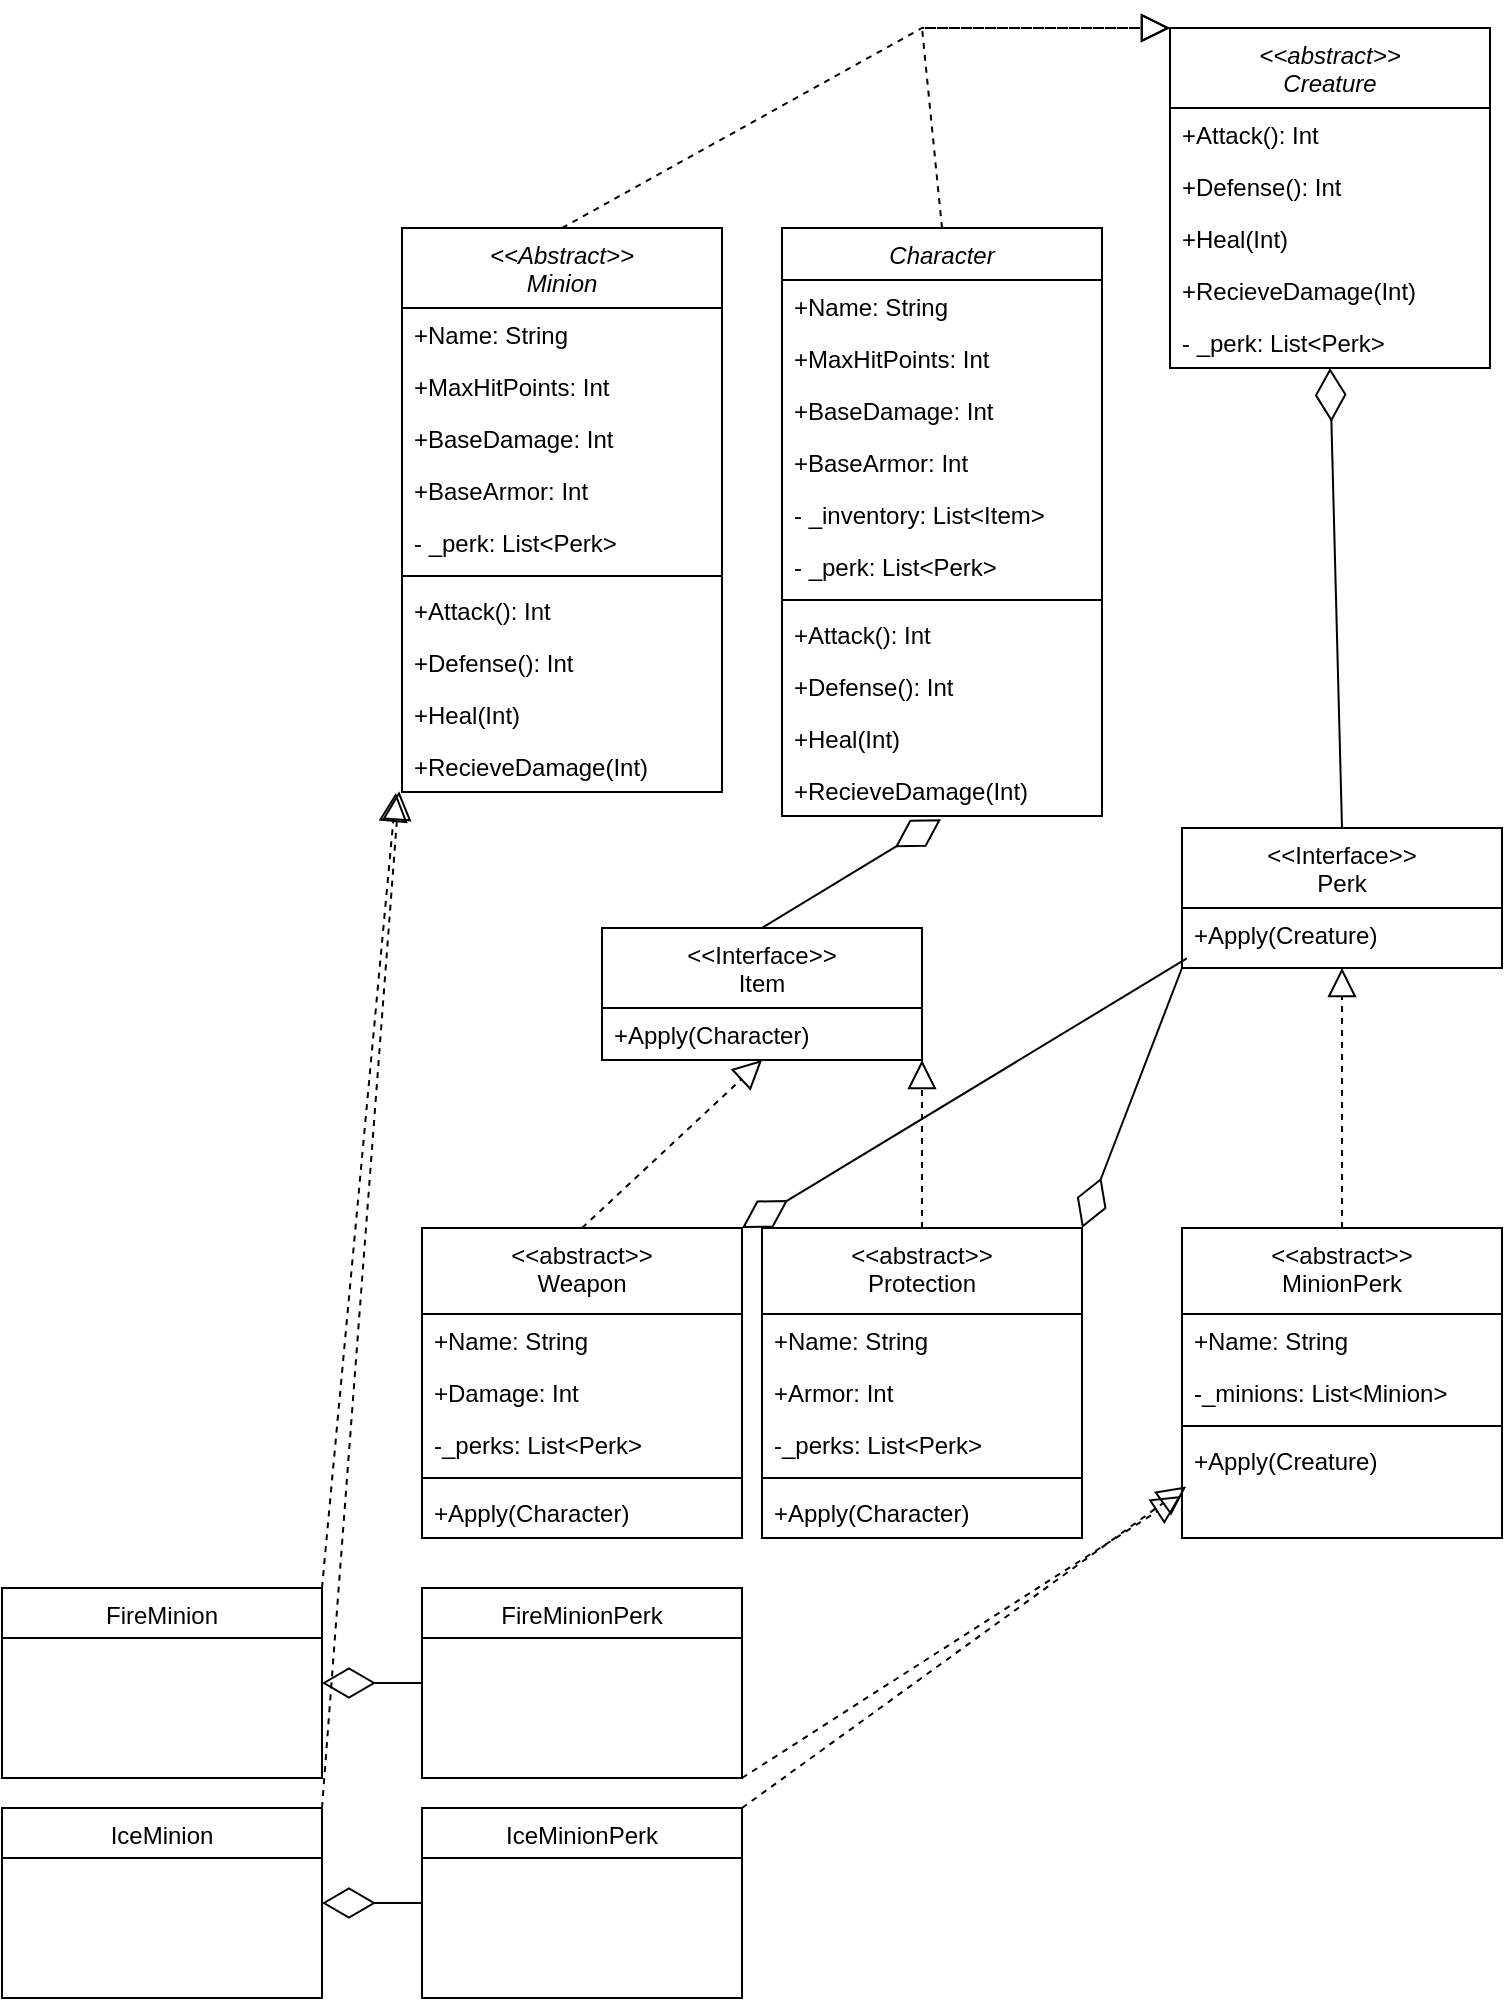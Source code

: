 <mxfile version="24.7.17">
  <diagram id="C5RBs43oDa-KdzZeNtuy" name="Page-1">
    <mxGraphModel dx="1877" dy="629" grid="1" gridSize="10" guides="1" tooltips="1" connect="1" arrows="1" fold="1" page="1" pageScale="1" pageWidth="827" pageHeight="1169" math="0" shadow="0">
      <root>
        <mxCell id="WIyWlLk6GJQsqaUBKTNV-0" />
        <mxCell id="WIyWlLk6GJQsqaUBKTNV-1" parent="WIyWlLk6GJQsqaUBKTNV-0" />
        <mxCell id="zkfFHV4jXpPFQw0GAbJ--0" value="Character" style="swimlane;fontStyle=2;align=center;verticalAlign=top;childLayout=stackLayout;horizontal=1;startSize=26;horizontalStack=0;resizeParent=1;resizeLast=0;collapsible=1;marginBottom=0;rounded=0;shadow=0;strokeWidth=1;" parent="WIyWlLk6GJQsqaUBKTNV-1" vertex="1">
          <mxGeometry x="220" y="120" width="160" height="294" as="geometry">
            <mxRectangle x="230" y="140" width="160" height="26" as="alternateBounds" />
          </mxGeometry>
        </mxCell>
        <mxCell id="zkfFHV4jXpPFQw0GAbJ--1" value="+Name: String" style="text;align=left;verticalAlign=top;spacingLeft=4;spacingRight=4;overflow=hidden;rotatable=0;points=[[0,0.5],[1,0.5]];portConstraint=eastwest;" parent="zkfFHV4jXpPFQw0GAbJ--0" vertex="1">
          <mxGeometry y="26" width="160" height="26" as="geometry" />
        </mxCell>
        <mxCell id="zkfFHV4jXpPFQw0GAbJ--2" value="+MaxHitPoints: Int " style="text;align=left;verticalAlign=top;spacingLeft=4;spacingRight=4;overflow=hidden;rotatable=0;points=[[0,0.5],[1,0.5]];portConstraint=eastwest;rounded=0;shadow=0;html=0;" parent="zkfFHV4jXpPFQw0GAbJ--0" vertex="1">
          <mxGeometry y="52" width="160" height="26" as="geometry" />
        </mxCell>
        <mxCell id="zkfFHV4jXpPFQw0GAbJ--3" value="+BaseDamage: Int" style="text;align=left;verticalAlign=top;spacingLeft=4;spacingRight=4;overflow=hidden;rotatable=0;points=[[0,0.5],[1,0.5]];portConstraint=eastwest;rounded=0;shadow=0;html=0;" parent="zkfFHV4jXpPFQw0GAbJ--0" vertex="1">
          <mxGeometry y="78" width="160" height="26" as="geometry" />
        </mxCell>
        <mxCell id="o8OQcjgjODRzBy9xdMfn-1" value="+BaseArmor: Int" style="text;align=left;verticalAlign=top;spacingLeft=4;spacingRight=4;overflow=hidden;rotatable=0;points=[[0,0.5],[1,0.5]];portConstraint=eastwest;rounded=0;shadow=0;html=0;" parent="zkfFHV4jXpPFQw0GAbJ--0" vertex="1">
          <mxGeometry y="104" width="160" height="26" as="geometry" />
        </mxCell>
        <mxCell id="o8OQcjgjODRzBy9xdMfn-0" value="- _inventory: List&lt;Item&gt;" style="text;align=left;verticalAlign=top;spacingLeft=4;spacingRight=4;overflow=hidden;rotatable=0;points=[[0,0.5],[1,0.5]];portConstraint=eastwest;rounded=0;shadow=0;html=0;" parent="zkfFHV4jXpPFQw0GAbJ--0" vertex="1">
          <mxGeometry y="130" width="160" height="26" as="geometry" />
        </mxCell>
        <mxCell id="_Dhs2vi3aHPZ6wSd-HY0-3" value="- _perk: List&lt;Perk&gt;" style="text;align=left;verticalAlign=top;spacingLeft=4;spacingRight=4;overflow=hidden;rotatable=0;points=[[0,0.5],[1,0.5]];portConstraint=eastwest;rounded=0;shadow=0;html=0;" vertex="1" parent="zkfFHV4jXpPFQw0GAbJ--0">
          <mxGeometry y="156" width="160" height="26" as="geometry" />
        </mxCell>
        <mxCell id="zkfFHV4jXpPFQw0GAbJ--4" value="" style="line;html=1;strokeWidth=1;align=left;verticalAlign=middle;spacingTop=-1;spacingLeft=3;spacingRight=3;rotatable=0;labelPosition=right;points=[];portConstraint=eastwest;" parent="zkfFHV4jXpPFQw0GAbJ--0" vertex="1">
          <mxGeometry y="182" width="160" height="8" as="geometry" />
        </mxCell>
        <mxCell id="zkfFHV4jXpPFQw0GAbJ--5" value="+Attack(): Int" style="text;align=left;verticalAlign=top;spacingLeft=4;spacingRight=4;overflow=hidden;rotatable=0;points=[[0,0.5],[1,0.5]];portConstraint=eastwest;" parent="zkfFHV4jXpPFQw0GAbJ--0" vertex="1">
          <mxGeometry y="190" width="160" height="26" as="geometry" />
        </mxCell>
        <mxCell id="o8OQcjgjODRzBy9xdMfn-2" value="+Defense(): Int" style="text;align=left;verticalAlign=top;spacingLeft=4;spacingRight=4;overflow=hidden;rotatable=0;points=[[0,0.5],[1,0.5]];portConstraint=eastwest;" parent="zkfFHV4jXpPFQw0GAbJ--0" vertex="1">
          <mxGeometry y="216" width="160" height="26" as="geometry" />
        </mxCell>
        <mxCell id="o8OQcjgjODRzBy9xdMfn-3" value="+Heal(Int)" style="text;align=left;verticalAlign=top;spacingLeft=4;spacingRight=4;overflow=hidden;rotatable=0;points=[[0,0.5],[1,0.5]];portConstraint=eastwest;" parent="zkfFHV4jXpPFQw0GAbJ--0" vertex="1">
          <mxGeometry y="242" width="160" height="26" as="geometry" />
        </mxCell>
        <mxCell id="o8OQcjgjODRzBy9xdMfn-4" value="+RecieveDamage(Int)" style="text;align=left;verticalAlign=top;spacingLeft=4;spacingRight=4;overflow=hidden;rotatable=0;points=[[0,0.5],[1,0.5]];portConstraint=eastwest;" parent="zkfFHV4jXpPFQw0GAbJ--0" vertex="1">
          <mxGeometry y="268" width="160" height="26" as="geometry" />
        </mxCell>
        <mxCell id="zkfFHV4jXpPFQw0GAbJ--6" value="&lt;&lt;abstract&gt;&gt;&#xa;Weapon&#xa;&#xa;" style="swimlane;fontStyle=0;align=center;verticalAlign=top;childLayout=stackLayout;horizontal=1;startSize=43;horizontalStack=0;resizeParent=1;resizeLast=0;collapsible=1;marginBottom=0;rounded=0;shadow=0;strokeWidth=1;" parent="WIyWlLk6GJQsqaUBKTNV-1" vertex="1">
          <mxGeometry x="40" y="620" width="160" height="155" as="geometry">
            <mxRectangle x="130" y="380" width="160" height="26" as="alternateBounds" />
          </mxGeometry>
        </mxCell>
        <mxCell id="zkfFHV4jXpPFQw0GAbJ--7" value="+Name: String" style="text;align=left;verticalAlign=top;spacingLeft=4;spacingRight=4;overflow=hidden;rotatable=0;points=[[0,0.5],[1,0.5]];portConstraint=eastwest;" parent="zkfFHV4jXpPFQw0GAbJ--6" vertex="1">
          <mxGeometry y="43" width="160" height="26" as="geometry" />
        </mxCell>
        <mxCell id="zkfFHV4jXpPFQw0GAbJ--8" value="+Damage: Int" style="text;align=left;verticalAlign=top;spacingLeft=4;spacingRight=4;overflow=hidden;rotatable=0;points=[[0,0.5],[1,0.5]];portConstraint=eastwest;rounded=0;shadow=0;html=0;" parent="zkfFHV4jXpPFQw0GAbJ--6" vertex="1">
          <mxGeometry y="69" width="160" height="26" as="geometry" />
        </mxCell>
        <mxCell id="o8OQcjgjODRzBy9xdMfn-16" value="-_perks: List&lt;Perk&gt;" style="text;align=left;verticalAlign=top;spacingLeft=4;spacingRight=4;overflow=hidden;rotatable=0;points=[[0,0.5],[1,0.5]];portConstraint=eastwest;rounded=0;shadow=0;html=0;" parent="zkfFHV4jXpPFQw0GAbJ--6" vertex="1">
          <mxGeometry y="95" width="160" height="26" as="geometry" />
        </mxCell>
        <mxCell id="zkfFHV4jXpPFQw0GAbJ--9" value="" style="line;html=1;strokeWidth=1;align=left;verticalAlign=middle;spacingTop=-1;spacingLeft=3;spacingRight=3;rotatable=0;labelPosition=right;points=[];portConstraint=eastwest;" parent="zkfFHV4jXpPFQw0GAbJ--6" vertex="1">
          <mxGeometry y="121" width="160" height="8" as="geometry" />
        </mxCell>
        <mxCell id="zkfFHV4jXpPFQw0GAbJ--10" value="+Apply(Character)" style="text;align=left;verticalAlign=top;spacingLeft=4;spacingRight=4;overflow=hidden;rotatable=0;points=[[0,0.5],[1,0.5]];portConstraint=eastwest;fontStyle=0" parent="zkfFHV4jXpPFQw0GAbJ--6" vertex="1">
          <mxGeometry y="129" width="160" height="26" as="geometry" />
        </mxCell>
        <mxCell id="zkfFHV4jXpPFQw0GAbJ--17" value="&lt;&lt;Interface&gt;&gt;&#xa;Item" style="swimlane;fontStyle=0;align=center;verticalAlign=top;childLayout=stackLayout;horizontal=1;startSize=40;horizontalStack=0;resizeParent=1;resizeLast=0;collapsible=1;marginBottom=0;rounded=0;shadow=0;strokeWidth=1;" parent="WIyWlLk6GJQsqaUBKTNV-1" vertex="1">
          <mxGeometry x="130" y="470" width="160" height="66" as="geometry">
            <mxRectangle x="550" y="140" width="160" height="26" as="alternateBounds" />
          </mxGeometry>
        </mxCell>
        <mxCell id="zkfFHV4jXpPFQw0GAbJ--18" value="+Apply(Character)" style="text;align=left;verticalAlign=top;spacingLeft=4;spacingRight=4;overflow=hidden;rotatable=0;points=[[0,0.5],[1,0.5]];portConstraint=eastwest;" parent="zkfFHV4jXpPFQw0GAbJ--17" vertex="1">
          <mxGeometry y="40" width="160" height="26" as="geometry" />
        </mxCell>
        <mxCell id="o8OQcjgjODRzBy9xdMfn-5" value="" style="endArrow=diamondThin;endFill=0;endSize=24;html=1;rounded=0;exitX=0.5;exitY=0;exitDx=0;exitDy=0;entryX=0.497;entryY=1.062;entryDx=0;entryDy=0;entryPerimeter=0;" parent="WIyWlLk6GJQsqaUBKTNV-1" source="zkfFHV4jXpPFQw0GAbJ--17" edge="1" target="o8OQcjgjODRzBy9xdMfn-4">
          <mxGeometry width="160" relative="1" as="geometry">
            <mxPoint x="500" y="240" as="sourcePoint" />
            <mxPoint x="380" y="240" as="targetPoint" />
            <Array as="points" />
          </mxGeometry>
        </mxCell>
        <mxCell id="o8OQcjgjODRzBy9xdMfn-6" value="&lt;&lt;abstract&gt;&gt;&#xa;Protection&#xa;" style="swimlane;fontStyle=0;align=center;verticalAlign=top;childLayout=stackLayout;horizontal=1;startSize=43;horizontalStack=0;resizeParent=1;resizeLast=0;collapsible=1;marginBottom=0;rounded=0;shadow=0;strokeWidth=1;" parent="WIyWlLk6GJQsqaUBKTNV-1" vertex="1">
          <mxGeometry x="210" y="620" width="160" height="155" as="geometry">
            <mxRectangle x="130" y="380" width="160" height="26" as="alternateBounds" />
          </mxGeometry>
        </mxCell>
        <mxCell id="o8OQcjgjODRzBy9xdMfn-7" value="+Name: String" style="text;align=left;verticalAlign=top;spacingLeft=4;spacingRight=4;overflow=hidden;rotatable=0;points=[[0,0.5],[1,0.5]];portConstraint=eastwest;" parent="o8OQcjgjODRzBy9xdMfn-6" vertex="1">
          <mxGeometry y="43" width="160" height="26" as="geometry" />
        </mxCell>
        <mxCell id="o8OQcjgjODRzBy9xdMfn-8" value="+Armor: Int" style="text;align=left;verticalAlign=top;spacingLeft=4;spacingRight=4;overflow=hidden;rotatable=0;points=[[0,0.5],[1,0.5]];portConstraint=eastwest;rounded=0;shadow=0;html=0;" parent="o8OQcjgjODRzBy9xdMfn-6" vertex="1">
          <mxGeometry y="69" width="160" height="26" as="geometry" />
        </mxCell>
        <mxCell id="o8OQcjgjODRzBy9xdMfn-17" value="-_perks: List&lt;Perk&gt;" style="text;align=left;verticalAlign=top;spacingLeft=4;spacingRight=4;overflow=hidden;rotatable=0;points=[[0,0.5],[1,0.5]];portConstraint=eastwest;rounded=0;shadow=0;html=0;" parent="o8OQcjgjODRzBy9xdMfn-6" vertex="1">
          <mxGeometry y="95" width="160" height="26" as="geometry" />
        </mxCell>
        <mxCell id="o8OQcjgjODRzBy9xdMfn-9" value="" style="line;html=1;strokeWidth=1;align=left;verticalAlign=middle;spacingTop=-1;spacingLeft=3;spacingRight=3;rotatable=0;labelPosition=right;points=[];portConstraint=eastwest;" parent="o8OQcjgjODRzBy9xdMfn-6" vertex="1">
          <mxGeometry y="121" width="160" height="8" as="geometry" />
        </mxCell>
        <mxCell id="o8OQcjgjODRzBy9xdMfn-10" value="+Apply(Character)" style="text;align=left;verticalAlign=top;spacingLeft=4;spacingRight=4;overflow=hidden;rotatable=0;points=[[0,0.5],[1,0.5]];portConstraint=eastwest;fontStyle=0" parent="o8OQcjgjODRzBy9xdMfn-6" vertex="1">
          <mxGeometry y="129" width="160" height="26" as="geometry" />
        </mxCell>
        <mxCell id="o8OQcjgjODRzBy9xdMfn-14" value="" style="endArrow=block;dashed=1;endFill=0;endSize=12;html=1;rounded=0;entryX=0.5;entryY=1;entryDx=0;entryDy=0;exitX=0.5;exitY=0;exitDx=0;exitDy=0;" parent="WIyWlLk6GJQsqaUBKTNV-1" source="zkfFHV4jXpPFQw0GAbJ--6" target="zkfFHV4jXpPFQw0GAbJ--17" edge="1">
          <mxGeometry width="160" relative="1" as="geometry">
            <mxPoint x="340" y="530" as="sourcePoint" />
            <mxPoint x="500" y="530" as="targetPoint" />
            <Array as="points" />
          </mxGeometry>
        </mxCell>
        <mxCell id="o8OQcjgjODRzBy9xdMfn-15" value="" style="endArrow=block;dashed=1;endFill=0;endSize=12;html=1;rounded=0;exitX=0.5;exitY=0;exitDx=0;exitDy=0;entryX=1;entryY=1;entryDx=0;entryDy=0;" parent="WIyWlLk6GJQsqaUBKTNV-1" source="o8OQcjgjODRzBy9xdMfn-6" edge="1" target="zkfFHV4jXpPFQw0GAbJ--17">
          <mxGeometry width="160" relative="1" as="geometry">
            <mxPoint x="340" y="530" as="sourcePoint" />
            <mxPoint x="520" y="390" as="targetPoint" />
            <Array as="points" />
          </mxGeometry>
        </mxCell>
        <mxCell id="QdM52cPwkEceegbmpOQS-0" value="&lt;&lt;Abstract&gt;&gt;&#xa;Minion" style="swimlane;fontStyle=2;align=center;verticalAlign=top;childLayout=stackLayout;horizontal=1;startSize=40;horizontalStack=0;resizeParent=1;resizeLast=0;collapsible=1;marginBottom=0;rounded=0;shadow=0;strokeWidth=1;" parent="WIyWlLk6GJQsqaUBKTNV-1" vertex="1">
          <mxGeometry x="30" y="120" width="160" height="282" as="geometry">
            <mxRectangle x="230" y="140" width="160" height="26" as="alternateBounds" />
          </mxGeometry>
        </mxCell>
        <mxCell id="QdM52cPwkEceegbmpOQS-1" value="+Name: String" style="text;align=left;verticalAlign=top;spacingLeft=4;spacingRight=4;overflow=hidden;rotatable=0;points=[[0,0.5],[1,0.5]];portConstraint=eastwest;" parent="QdM52cPwkEceegbmpOQS-0" vertex="1">
          <mxGeometry y="40" width="160" height="26" as="geometry" />
        </mxCell>
        <mxCell id="QdM52cPwkEceegbmpOQS-2" value="+MaxHitPoints: Int " style="text;align=left;verticalAlign=top;spacingLeft=4;spacingRight=4;overflow=hidden;rotatable=0;points=[[0,0.5],[1,0.5]];portConstraint=eastwest;rounded=0;shadow=0;html=0;" parent="QdM52cPwkEceegbmpOQS-0" vertex="1">
          <mxGeometry y="66" width="160" height="26" as="geometry" />
        </mxCell>
        <mxCell id="QdM52cPwkEceegbmpOQS-3" value="+BaseDamage: Int" style="text;align=left;verticalAlign=top;spacingLeft=4;spacingRight=4;overflow=hidden;rotatable=0;points=[[0,0.5],[1,0.5]];portConstraint=eastwest;rounded=0;shadow=0;html=0;" parent="QdM52cPwkEceegbmpOQS-0" vertex="1">
          <mxGeometry y="92" width="160" height="26" as="geometry" />
        </mxCell>
        <mxCell id="QdM52cPwkEceegbmpOQS-4" value="+BaseArmor: Int" style="text;align=left;verticalAlign=top;spacingLeft=4;spacingRight=4;overflow=hidden;rotatable=0;points=[[0,0.5],[1,0.5]];portConstraint=eastwest;rounded=0;shadow=0;html=0;" parent="QdM52cPwkEceegbmpOQS-0" vertex="1">
          <mxGeometry y="118" width="160" height="26" as="geometry" />
        </mxCell>
        <mxCell id="_Dhs2vi3aHPZ6wSd-HY0-4" value="- _perk: List&lt;Perk&gt;" style="text;align=left;verticalAlign=top;spacingLeft=4;spacingRight=4;overflow=hidden;rotatable=0;points=[[0,0.5],[1,0.5]];portConstraint=eastwest;rounded=0;shadow=0;html=0;" vertex="1" parent="QdM52cPwkEceegbmpOQS-0">
          <mxGeometry y="144" width="160" height="26" as="geometry" />
        </mxCell>
        <mxCell id="QdM52cPwkEceegbmpOQS-6" value="" style="line;html=1;strokeWidth=1;align=left;verticalAlign=middle;spacingTop=-1;spacingLeft=3;spacingRight=3;rotatable=0;labelPosition=right;points=[];portConstraint=eastwest;" parent="QdM52cPwkEceegbmpOQS-0" vertex="1">
          <mxGeometry y="170" width="160" height="8" as="geometry" />
        </mxCell>
        <mxCell id="QdM52cPwkEceegbmpOQS-7" value="+Attack(): Int" style="text;align=left;verticalAlign=top;spacingLeft=4;spacingRight=4;overflow=hidden;rotatable=0;points=[[0,0.5],[1,0.5]];portConstraint=eastwest;" parent="QdM52cPwkEceegbmpOQS-0" vertex="1">
          <mxGeometry y="178" width="160" height="26" as="geometry" />
        </mxCell>
        <mxCell id="QdM52cPwkEceegbmpOQS-8" value="+Defense(): Int" style="text;align=left;verticalAlign=top;spacingLeft=4;spacingRight=4;overflow=hidden;rotatable=0;points=[[0,0.5],[1,0.5]];portConstraint=eastwest;" parent="QdM52cPwkEceegbmpOQS-0" vertex="1">
          <mxGeometry y="204" width="160" height="26" as="geometry" />
        </mxCell>
        <mxCell id="QdM52cPwkEceegbmpOQS-9" value="+Heal(Int)" style="text;align=left;verticalAlign=top;spacingLeft=4;spacingRight=4;overflow=hidden;rotatable=0;points=[[0,0.5],[1,0.5]];portConstraint=eastwest;" parent="QdM52cPwkEceegbmpOQS-0" vertex="1">
          <mxGeometry y="230" width="160" height="26" as="geometry" />
        </mxCell>
        <mxCell id="QdM52cPwkEceegbmpOQS-10" value="+RecieveDamage(Int)" style="text;align=left;verticalAlign=top;spacingLeft=4;spacingRight=4;overflow=hidden;rotatable=0;points=[[0,0.5],[1,0.5]];portConstraint=eastwest;" parent="QdM52cPwkEceegbmpOQS-0" vertex="1">
          <mxGeometry y="256" width="160" height="26" as="geometry" />
        </mxCell>
        <mxCell id="QdM52cPwkEceegbmpOQS-12" value="&lt;&lt;abstract&gt;&gt;&#xa;Creature" style="swimlane;fontStyle=2;align=center;verticalAlign=top;childLayout=stackLayout;horizontal=1;startSize=40;horizontalStack=0;resizeParent=1;resizeLast=0;collapsible=1;marginBottom=0;rounded=0;shadow=0;strokeWidth=1;" parent="WIyWlLk6GJQsqaUBKTNV-1" vertex="1">
          <mxGeometry x="414" y="20" width="160" height="170" as="geometry">
            <mxRectangle x="230" y="140" width="160" height="26" as="alternateBounds" />
          </mxGeometry>
        </mxCell>
        <mxCell id="QdM52cPwkEceegbmpOQS-18" value="+Attack(): Int" style="text;align=left;verticalAlign=top;spacingLeft=4;spacingRight=4;overflow=hidden;rotatable=0;points=[[0,0.5],[1,0.5]];portConstraint=eastwest;" parent="QdM52cPwkEceegbmpOQS-12" vertex="1">
          <mxGeometry y="40" width="160" height="26" as="geometry" />
        </mxCell>
        <mxCell id="QdM52cPwkEceegbmpOQS-19" value="+Defense(): Int" style="text;align=left;verticalAlign=top;spacingLeft=4;spacingRight=4;overflow=hidden;rotatable=0;points=[[0,0.5],[1,0.5]];portConstraint=eastwest;" parent="QdM52cPwkEceegbmpOQS-12" vertex="1">
          <mxGeometry y="66" width="160" height="26" as="geometry" />
        </mxCell>
        <mxCell id="QdM52cPwkEceegbmpOQS-20" value="+Heal(Int)" style="text;align=left;verticalAlign=top;spacingLeft=4;spacingRight=4;overflow=hidden;rotatable=0;points=[[0,0.5],[1,0.5]];portConstraint=eastwest;" parent="QdM52cPwkEceegbmpOQS-12" vertex="1">
          <mxGeometry y="92" width="160" height="26" as="geometry" />
        </mxCell>
        <mxCell id="QdM52cPwkEceegbmpOQS-21" value="+RecieveDamage(Int)" style="text;align=left;verticalAlign=top;spacingLeft=4;spacingRight=4;overflow=hidden;rotatable=0;points=[[0,0.5],[1,0.5]];portConstraint=eastwest;" parent="QdM52cPwkEceegbmpOQS-12" vertex="1">
          <mxGeometry y="118" width="160" height="26" as="geometry" />
        </mxCell>
        <mxCell id="_Dhs2vi3aHPZ6wSd-HY0-6" value="- _perk: List&lt;Perk&gt;" style="text;align=left;verticalAlign=top;spacingLeft=4;spacingRight=4;overflow=hidden;rotatable=0;points=[[0,0.5],[1,0.5]];portConstraint=eastwest;rounded=0;shadow=0;html=0;" vertex="1" parent="QdM52cPwkEceegbmpOQS-12">
          <mxGeometry y="144" width="160" height="26" as="geometry" />
        </mxCell>
        <mxCell id="QdM52cPwkEceegbmpOQS-23" value="" style="endArrow=block;dashed=1;endFill=0;endSize=12;html=1;rounded=0;entryX=0;entryY=0;entryDx=0;entryDy=0;exitX=0.5;exitY=0;exitDx=0;exitDy=0;" parent="WIyWlLk6GJQsqaUBKTNV-1" source="QdM52cPwkEceegbmpOQS-0" target="QdM52cPwkEceegbmpOQS-12" edge="1">
          <mxGeometry width="160" relative="1" as="geometry">
            <mxPoint x="100" y="110" as="sourcePoint" />
            <mxPoint x="490" y="230" as="targetPoint" />
            <Array as="points">
              <mxPoint x="290" y="20" />
            </Array>
          </mxGeometry>
        </mxCell>
        <mxCell id="QdM52cPwkEceegbmpOQS-24" value="" style="endArrow=block;dashed=1;endFill=0;endSize=12;html=1;rounded=0;entryX=0;entryY=0;entryDx=0;entryDy=0;exitX=0.5;exitY=0;exitDx=0;exitDy=0;" parent="WIyWlLk6GJQsqaUBKTNV-1" source="zkfFHV4jXpPFQw0GAbJ--0" target="QdM52cPwkEceegbmpOQS-12" edge="1">
          <mxGeometry width="160" relative="1" as="geometry">
            <mxPoint x="330" y="230" as="sourcePoint" />
            <mxPoint x="490" y="230" as="targetPoint" />
            <Array as="points">
              <mxPoint x="290" y="20" />
            </Array>
          </mxGeometry>
        </mxCell>
        <mxCell id="_Dhs2vi3aHPZ6wSd-HY0-1" value="&lt;&lt;Interface&gt;&gt;&#xa;Perk" style="swimlane;fontStyle=0;align=center;verticalAlign=top;childLayout=stackLayout;horizontal=1;startSize=40;horizontalStack=0;resizeParent=1;resizeLast=0;collapsible=1;marginBottom=0;rounded=0;shadow=0;strokeWidth=1;" vertex="1" parent="WIyWlLk6GJQsqaUBKTNV-1">
          <mxGeometry x="420" y="420" width="160" height="70" as="geometry">
            <mxRectangle x="550" y="140" width="160" height="26" as="alternateBounds" />
          </mxGeometry>
        </mxCell>
        <mxCell id="_Dhs2vi3aHPZ6wSd-HY0-2" value="+Apply(Creature)" style="text;align=left;verticalAlign=top;spacingLeft=4;spacingRight=4;overflow=hidden;rotatable=0;points=[[0,0.5],[1,0.5]];portConstraint=eastwest;" vertex="1" parent="_Dhs2vi3aHPZ6wSd-HY0-1">
          <mxGeometry y="40" width="160" height="26" as="geometry" />
        </mxCell>
        <mxCell id="_Dhs2vi3aHPZ6wSd-HY0-5" value="" style="endArrow=diamondThin;endFill=0;endSize=24;html=1;rounded=0;exitX=0.5;exitY=0;exitDx=0;exitDy=0;entryX=0.5;entryY=1;entryDx=0;entryDy=0;" edge="1" parent="WIyWlLk6GJQsqaUBKTNV-1" source="_Dhs2vi3aHPZ6wSd-HY0-1" target="QdM52cPwkEceegbmpOQS-12">
          <mxGeometry width="160" relative="1" as="geometry">
            <mxPoint x="310" y="480" as="sourcePoint" />
            <mxPoint x="310" y="426" as="targetPoint" />
            <Array as="points" />
          </mxGeometry>
        </mxCell>
        <mxCell id="_Dhs2vi3aHPZ6wSd-HY0-8" value="&lt;&lt;abstract&gt;&gt;&#xa;MinionPerk" style="swimlane;fontStyle=0;align=center;verticalAlign=top;childLayout=stackLayout;horizontal=1;startSize=43;horizontalStack=0;resizeParent=1;resizeLast=0;collapsible=1;marginBottom=0;rounded=0;shadow=0;strokeWidth=1;" vertex="1" parent="WIyWlLk6GJQsqaUBKTNV-1">
          <mxGeometry x="420" y="620" width="160" height="155" as="geometry">
            <mxRectangle x="130" y="380" width="160" height="26" as="alternateBounds" />
          </mxGeometry>
        </mxCell>
        <mxCell id="_Dhs2vi3aHPZ6wSd-HY0-9" value="+Name: String" style="text;align=left;verticalAlign=top;spacingLeft=4;spacingRight=4;overflow=hidden;rotatable=0;points=[[0,0.5],[1,0.5]];portConstraint=eastwest;" vertex="1" parent="_Dhs2vi3aHPZ6wSd-HY0-8">
          <mxGeometry y="43" width="160" height="26" as="geometry" />
        </mxCell>
        <mxCell id="_Dhs2vi3aHPZ6wSd-HY0-11" value="-_minions: List&lt;Minion&gt;" style="text;align=left;verticalAlign=top;spacingLeft=4;spacingRight=4;overflow=hidden;rotatable=0;points=[[0,0.5],[1,0.5]];portConstraint=eastwest;rounded=0;shadow=0;html=0;" vertex="1" parent="_Dhs2vi3aHPZ6wSd-HY0-8">
          <mxGeometry y="69" width="160" height="26" as="geometry" />
        </mxCell>
        <mxCell id="_Dhs2vi3aHPZ6wSd-HY0-12" value="" style="line;html=1;strokeWidth=1;align=left;verticalAlign=middle;spacingTop=-1;spacingLeft=3;spacingRight=3;rotatable=0;labelPosition=right;points=[];portConstraint=eastwest;" vertex="1" parent="_Dhs2vi3aHPZ6wSd-HY0-8">
          <mxGeometry y="95" width="160" height="8" as="geometry" />
        </mxCell>
        <mxCell id="_Dhs2vi3aHPZ6wSd-HY0-13" value="+Apply(Creature)" style="text;align=left;verticalAlign=top;spacingLeft=4;spacingRight=4;overflow=hidden;rotatable=0;points=[[0,0.5],[1,0.5]];portConstraint=eastwest;fontStyle=0" vertex="1" parent="_Dhs2vi3aHPZ6wSd-HY0-8">
          <mxGeometry y="103" width="160" height="26" as="geometry" />
        </mxCell>
        <mxCell id="_Dhs2vi3aHPZ6wSd-HY0-15" value="" style="endArrow=block;dashed=1;endFill=0;endSize=12;html=1;rounded=0;exitX=0.5;exitY=0;exitDx=0;exitDy=0;entryX=0.5;entryY=1;entryDx=0;entryDy=0;" edge="1" parent="WIyWlLk6GJQsqaUBKTNV-1" source="_Dhs2vi3aHPZ6wSd-HY0-8" target="_Dhs2vi3aHPZ6wSd-HY0-1">
          <mxGeometry width="160" relative="1" as="geometry">
            <mxPoint x="500" y="640" as="sourcePoint" />
            <mxPoint x="390" y="546" as="targetPoint" />
            <Array as="points" />
          </mxGeometry>
        </mxCell>
        <mxCell id="_Dhs2vi3aHPZ6wSd-HY0-16" value="" style="endArrow=block;dashed=1;endFill=0;endSize=12;html=1;rounded=0;entryX=0.013;entryY=1.008;entryDx=0;entryDy=0;exitX=1;exitY=0;exitDx=0;exitDy=0;entryPerimeter=0;" edge="1" parent="WIyWlLk6GJQsqaUBKTNV-1" source="_Dhs2vi3aHPZ6wSd-HY0-17" target="_Dhs2vi3aHPZ6wSd-HY0-13">
          <mxGeometry width="160" relative="1" as="geometry">
            <mxPoint x="660" y="370" as="sourcePoint" />
            <mxPoint x="390" y="546" as="targetPoint" />
            <Array as="points" />
          </mxGeometry>
        </mxCell>
        <mxCell id="_Dhs2vi3aHPZ6wSd-HY0-17" value="IceMinionPerk" style="swimlane;fontStyle=0;align=center;verticalAlign=top;childLayout=stackLayout;horizontal=1;startSize=25;horizontalStack=0;resizeParent=1;resizeLast=0;collapsible=1;marginBottom=0;rounded=0;shadow=0;strokeWidth=1;" vertex="1" parent="WIyWlLk6GJQsqaUBKTNV-1">
          <mxGeometry x="40" y="910" width="160" height="95" as="geometry">
            <mxRectangle x="130" y="380" width="160" height="26" as="alternateBounds" />
          </mxGeometry>
        </mxCell>
        <mxCell id="_Dhs2vi3aHPZ6wSd-HY0-23" value="FireMinionPerk" style="swimlane;fontStyle=0;align=center;verticalAlign=top;childLayout=stackLayout;horizontal=1;startSize=25;horizontalStack=0;resizeParent=1;resizeLast=0;collapsible=1;marginBottom=0;rounded=0;shadow=0;strokeWidth=1;" vertex="1" parent="WIyWlLk6GJQsqaUBKTNV-1">
          <mxGeometry x="40" y="800" width="160" height="95" as="geometry">
            <mxRectangle x="130" y="380" width="160" height="26" as="alternateBounds" />
          </mxGeometry>
        </mxCell>
        <mxCell id="_Dhs2vi3aHPZ6wSd-HY0-24" value="" style="endArrow=block;dashed=1;endFill=0;endSize=12;html=1;rounded=0;exitX=1;exitY=1;exitDx=0;exitDy=0;entryX=-0.003;entryY=1.192;entryDx=0;entryDy=0;entryPerimeter=0;" edge="1" parent="WIyWlLk6GJQsqaUBKTNV-1" source="_Dhs2vi3aHPZ6wSd-HY0-23" target="_Dhs2vi3aHPZ6wSd-HY0-13">
          <mxGeometry width="160" relative="1" as="geometry">
            <mxPoint x="670" y="320" as="sourcePoint" />
            <mxPoint x="420" y="780" as="targetPoint" />
            <Array as="points" />
          </mxGeometry>
        </mxCell>
        <mxCell id="_Dhs2vi3aHPZ6wSd-HY0-25" value="" style="endArrow=diamondThin;endFill=0;endSize=24;html=1;rounded=0;entryX=1;entryY=0;entryDx=0;entryDy=0;exitX=0;exitY=1;exitDx=0;exitDy=0;" edge="1" parent="WIyWlLk6GJQsqaUBKTNV-1" source="_Dhs2vi3aHPZ6wSd-HY0-1" target="o8OQcjgjODRzBy9xdMfn-6">
          <mxGeometry width="160" relative="1" as="geometry">
            <mxPoint x="330" y="530" as="sourcePoint" />
            <mxPoint x="490" y="530" as="targetPoint" />
          </mxGeometry>
        </mxCell>
        <mxCell id="_Dhs2vi3aHPZ6wSd-HY0-26" value="" style="endArrow=diamondThin;endFill=0;endSize=24;html=1;rounded=0;entryX=1;entryY=0;entryDx=0;entryDy=0;exitX=0.015;exitY=0.969;exitDx=0;exitDy=0;exitPerimeter=0;" edge="1" parent="WIyWlLk6GJQsqaUBKTNV-1" source="_Dhs2vi3aHPZ6wSd-HY0-2" target="zkfFHV4jXpPFQw0GAbJ--6">
          <mxGeometry width="160" relative="1" as="geometry">
            <mxPoint x="424" y="330" as="sourcePoint" />
            <mxPoint x="380" y="630" as="targetPoint" />
          </mxGeometry>
        </mxCell>
        <mxCell id="_Dhs2vi3aHPZ6wSd-HY0-28" value="FireMinion" style="swimlane;fontStyle=0;align=center;verticalAlign=top;childLayout=stackLayout;horizontal=1;startSize=25;horizontalStack=0;resizeParent=1;resizeLast=0;collapsible=1;marginBottom=0;rounded=0;shadow=0;strokeWidth=1;" vertex="1" parent="WIyWlLk6GJQsqaUBKTNV-1">
          <mxGeometry x="-170" y="800" width="160" height="95" as="geometry">
            <mxRectangle x="130" y="380" width="160" height="26" as="alternateBounds" />
          </mxGeometry>
        </mxCell>
        <mxCell id="_Dhs2vi3aHPZ6wSd-HY0-29" value="IceMinion" style="swimlane;fontStyle=0;align=center;verticalAlign=top;childLayout=stackLayout;horizontal=1;startSize=25;horizontalStack=0;resizeParent=1;resizeLast=0;collapsible=1;marginBottom=0;rounded=0;shadow=0;strokeWidth=1;" vertex="1" parent="WIyWlLk6GJQsqaUBKTNV-1">
          <mxGeometry x="-170" y="910" width="160" height="95" as="geometry">
            <mxRectangle x="130" y="380" width="160" height="26" as="alternateBounds" />
          </mxGeometry>
        </mxCell>
        <mxCell id="_Dhs2vi3aHPZ6wSd-HY0-30" value="" style="endArrow=block;dashed=1;endFill=0;endSize=12;html=1;rounded=0;entryX=-0.009;entryY=0.985;entryDx=0;entryDy=0;exitX=1;exitY=0;exitDx=0;exitDy=0;entryPerimeter=0;" edge="1" parent="WIyWlLk6GJQsqaUBKTNV-1" source="_Dhs2vi3aHPZ6wSd-HY0-29" target="QdM52cPwkEceegbmpOQS-10">
          <mxGeometry width="160" relative="1" as="geometry">
            <mxPoint x="-100" y="600" as="sourcePoint" />
            <mxPoint x="60" y="600" as="targetPoint" />
          </mxGeometry>
        </mxCell>
        <mxCell id="_Dhs2vi3aHPZ6wSd-HY0-31" value="" style="endArrow=block;dashed=1;endFill=0;endSize=12;html=1;rounded=0;entryX=-0.019;entryY=1.015;entryDx=0;entryDy=0;entryPerimeter=0;exitX=1;exitY=0;exitDx=0;exitDy=0;" edge="1" parent="WIyWlLk6GJQsqaUBKTNV-1" source="_Dhs2vi3aHPZ6wSd-HY0-28" target="QdM52cPwkEceegbmpOQS-10">
          <mxGeometry width="160" relative="1" as="geometry">
            <mxPoint x="-100" y="400" as="sourcePoint" />
            <mxPoint x="60" y="400" as="targetPoint" />
          </mxGeometry>
        </mxCell>
        <mxCell id="_Dhs2vi3aHPZ6wSd-HY0-32" value="" style="endArrow=diamondThin;endFill=0;endSize=24;html=1;rounded=0;entryX=1;entryY=0.5;entryDx=0;entryDy=0;exitX=0;exitY=0.5;exitDx=0;exitDy=0;" edge="1" parent="WIyWlLk6GJQsqaUBKTNV-1" source="_Dhs2vi3aHPZ6wSd-HY0-23" target="_Dhs2vi3aHPZ6wSd-HY0-28">
          <mxGeometry width="160" relative="1" as="geometry">
            <mxPoint x="-100" y="780" as="sourcePoint" />
            <mxPoint x="60" y="780" as="targetPoint" />
          </mxGeometry>
        </mxCell>
        <mxCell id="_Dhs2vi3aHPZ6wSd-HY0-33" value="" style="endArrow=diamondThin;endFill=0;endSize=24;html=1;rounded=0;entryX=1;entryY=0.5;entryDx=0;entryDy=0;exitX=0;exitY=0.5;exitDx=0;exitDy=0;" edge="1" parent="WIyWlLk6GJQsqaUBKTNV-1" source="_Dhs2vi3aHPZ6wSd-HY0-17" target="_Dhs2vi3aHPZ6wSd-HY0-29">
          <mxGeometry width="160" relative="1" as="geometry">
            <mxPoint x="-100" y="780" as="sourcePoint" />
            <mxPoint x="60" y="780" as="targetPoint" />
          </mxGeometry>
        </mxCell>
      </root>
    </mxGraphModel>
  </diagram>
</mxfile>
